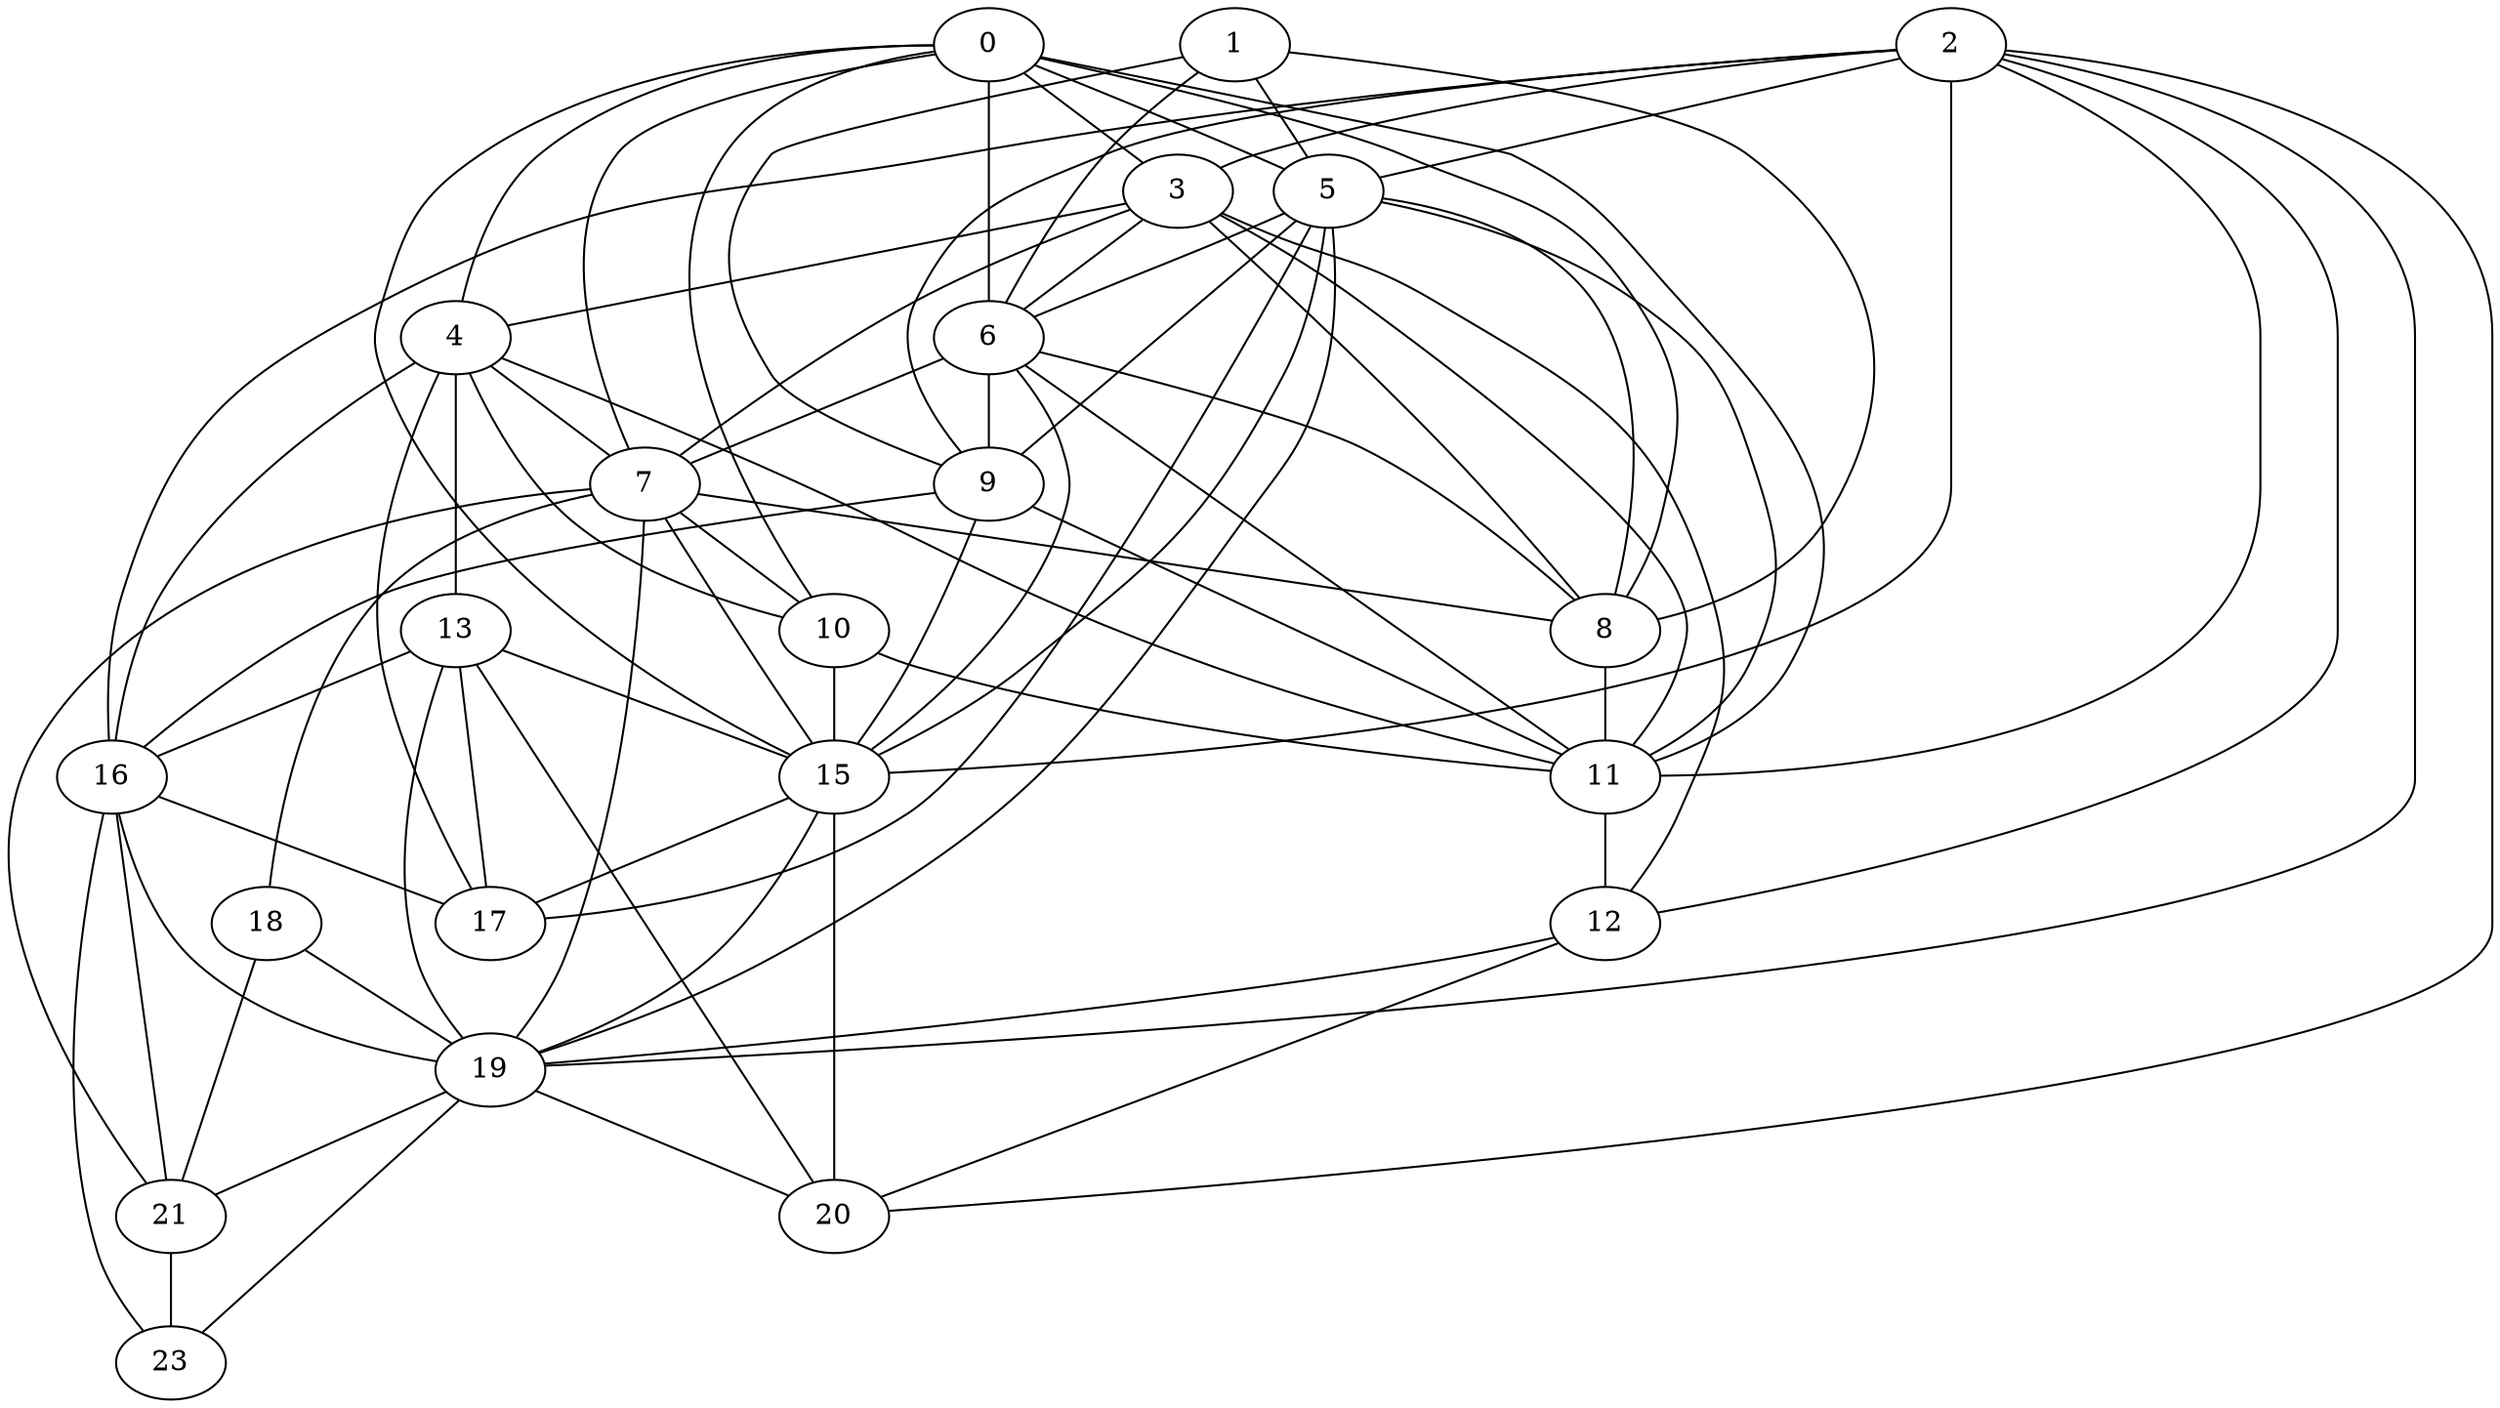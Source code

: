 graph G {
   8 -- 11
   0 -- 4
   0 -- 11
   0 -- 3
   0 -- 15
   0 -- 7
   0 -- 6
   0 -- 5
   0 -- 8
   0 -- 10
   1 -- 8
   1 -- 5
   1 -- 6
   1 -- 9
   2 -- 9
   2 -- 5
   2 -- 20
   2 -- 12
   2 -- 19
   2 -- 3
   2 -- 11
   2 -- 16
   2 -- 15
   3 -- 8
   3 -- 12
   3 -- 4
   3 -- 7
   3 -- 6
   3 -- 11
   4 -- 16
   4 -- 11
   4 -- 7
   4 -- 10
   4 -- 17
   4 -- 13
   5 -- 8
   5 -- 6
   5 -- 17
   5 -- 9
   5 -- 11
   5 -- 15
   5 -- 19
   6 -- 11
   6 -- 15
   6 -- 7
   6 -- 8
   6 -- 9
   7 -- 8
   7 -- 15
   7 -- 18
   7 -- 10
   7 -- 21
   7 -- 19
   9 -- 11
   9 -- 16
   9 -- 15
   10 -- 11
   10 -- 15
   11 -- 12
   12 -- 19
   12 -- 20
   13 -- 20
   13 -- 17
   13 -- 16
   13 -- 19
   13 -- 15
   15 -- 17
   15 -- 19
   15 -- 20
   16 -- 17
   16 -- 21
   16 -- 23
   16 -- 19
   18 -- 21
   18 -- 19
   19 -- 21
   19 -- 23
   19 -- 20
   21 -- 23
}
